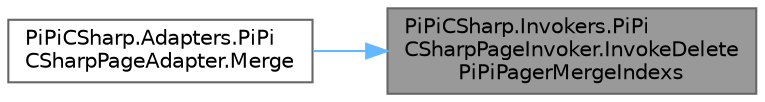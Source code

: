digraph "PiPiCSharp.Invokers.PiPiCSharpPageInvoker.InvokeDeletePiPiPagerMergeIndexs"
{
 // LATEX_PDF_SIZE
  bgcolor="transparent";
  edge [fontname=Helvetica,fontsize=10,labelfontname=Helvetica,labelfontsize=10];
  node [fontname=Helvetica,fontsize=10,shape=box,height=0.2,width=0.4];
  rankdir="RL";
  Node1 [id="Node000001",label="PiPiCSharp.Invokers.PiPi\lCSharpPageInvoker.InvokeDelete\lPiPiPagerMergeIndexs",height=0.2,width=0.4,color="gray40", fillcolor="grey60", style="filled", fontcolor="black",tooltip="Invoke PiPiPageWrapper DeletePiPiPagerMergeIndexs."];
  Node1 -> Node2 [id="edge1_Node000001_Node000002",dir="back",color="steelblue1",style="solid",tooltip=" "];
  Node2 [id="Node000002",label="PiPiCSharp.Adapters.PiPi\lCSharpPageAdapter.Merge",height=0.2,width=0.4,color="grey40", fillcolor="white", style="filled",URL="$class_pi_pi_c_sharp_1_1_adapters_1_1_pi_pi_c_sharp_page_adapter.html#abcfe79967d72d2ca54966a28c39f87d1",tooltip="Merge specific index PDF."];
}
